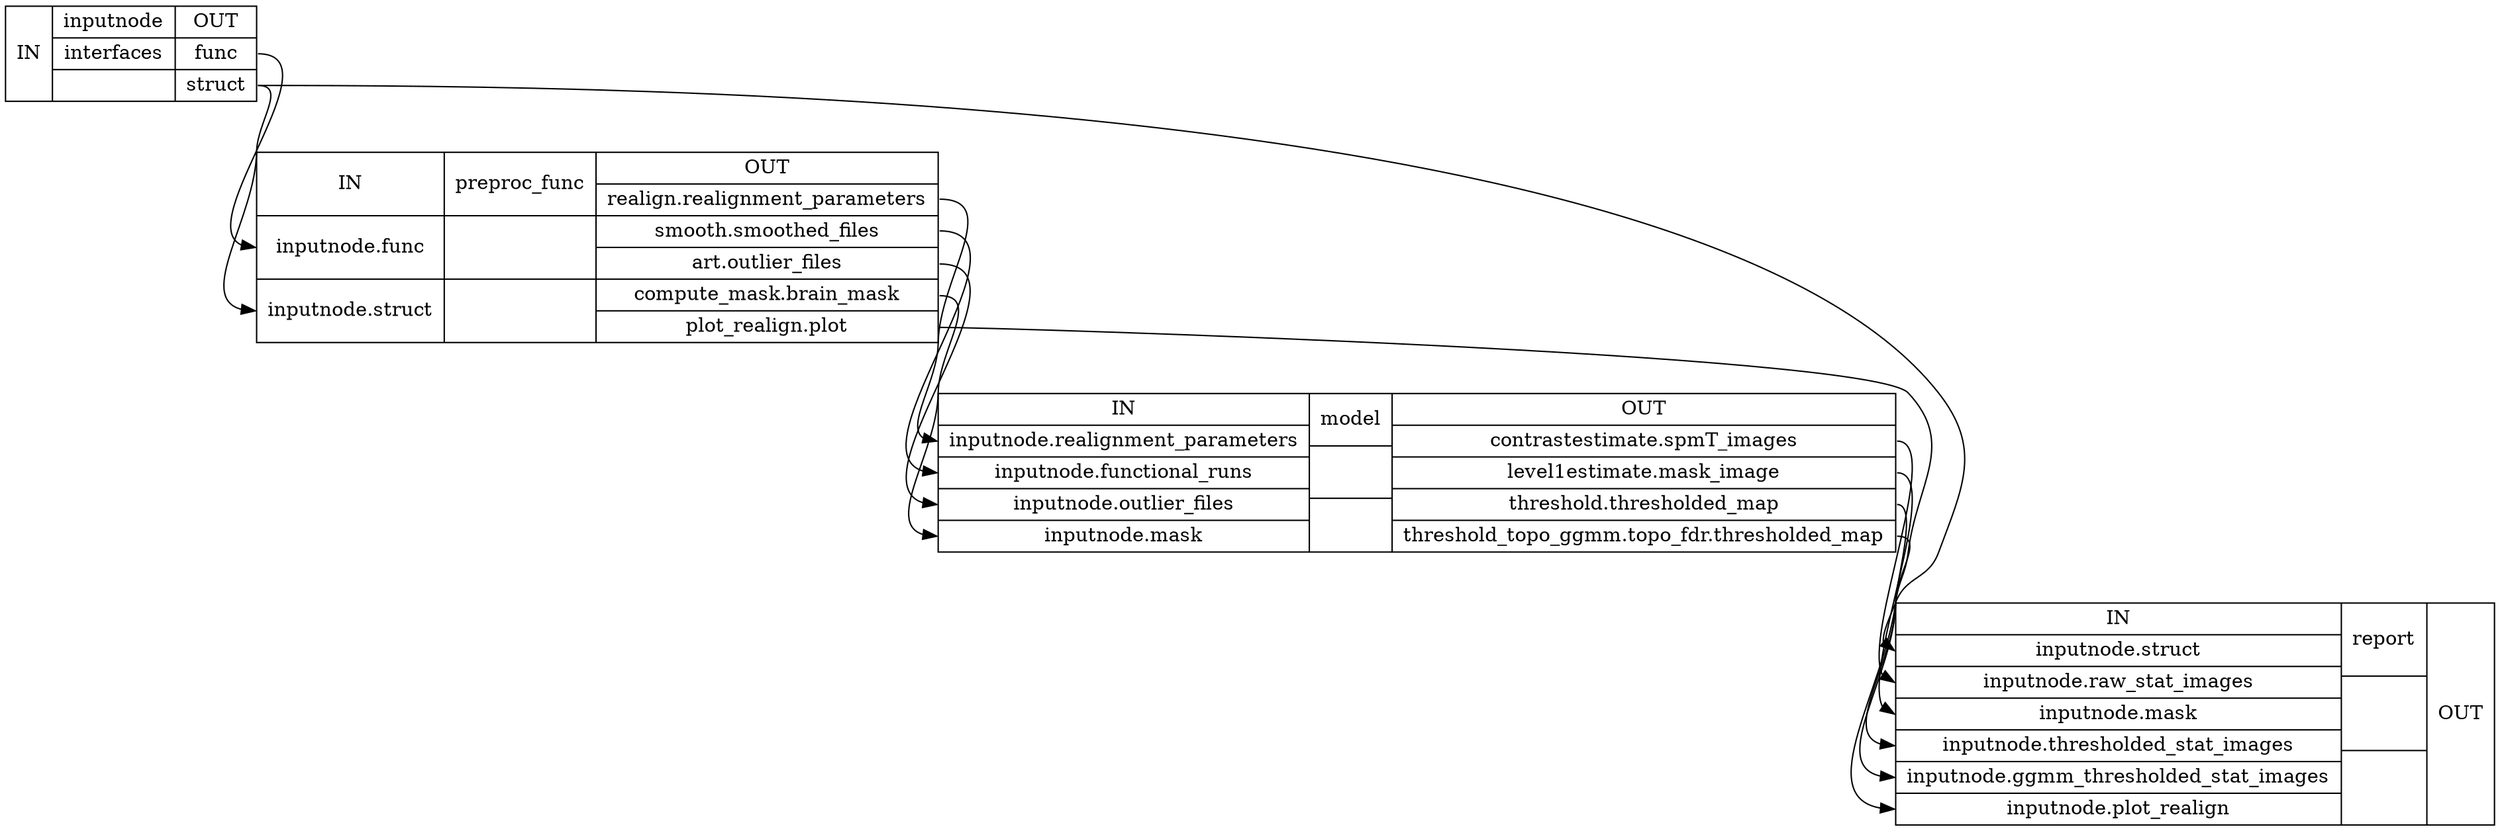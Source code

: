 digraph structs {
node [shape=record];
line_bisectioninputnode [label="{IN}|{ inputnode | interfaces |  }|{OUT|<outfunc> func|<outstruct> struct}"];
line_bisectionpreproc_func [label="{IN|<ininputnodefunc> inputnode.func|<ininputnodestruct> inputnode.struct}|{ preproc_func |  |  }|{OUT|<outrealignrealignmentparameters> realign.realignment_parameters|<outsmoothsmoothedfiles> smooth.smoothed_files|<outartoutlierfiles> art.outlier_files|<outcomputemaskbrainmask> compute_mask.brain_mask|<outplotrealignplot> plot_realign.plot}"];
line_bisectionmodel [label="{IN|<ininputnoderealignmentparameters> inputnode.realignment_parameters|<ininputnodefunctionalruns> inputnode.functional_runs|<ininputnodeoutlierfiles> inputnode.outlier_files|<ininputnodemask> inputnode.mask}|{ model |  |  }|{OUT|<outcontrastestimatespmTimages> contrastestimate.spmT_images|<outlevel1estimatemaskimage> level1estimate.mask_image|<outthresholdthresholdedmap> threshold.thresholded_map|<outthresholdtopoggmmtopofdrthresholdedmap> threshold_topo_ggmm.topo_fdr.thresholded_map}"];
line_bisectionreport [label="{IN|<ininputnodestruct> inputnode.struct|<ininputnoderawstatimages> inputnode.raw_stat_images|<ininputnodemask> inputnode.mask|<ininputnodethresholdedstatimages> inputnode.thresholded_stat_images|<ininputnodeggmmthresholdedstatimages> inputnode.ggmm_thresholded_stat_images|<ininputnodeplotrealign> inputnode.plot_realign}|{ report |  |  }|{OUT}"];
line_bisectioninputnode:outfunc:e -> line_bisectionpreproc_func:ininputnodefunc:w;
line_bisectioninputnode:outstruct:e -> line_bisectionpreproc_func:ininputnodestruct:w;
line_bisectionpreproc_func:outrealignrealignmentparameters:e -> line_bisectionmodel:ininputnoderealignmentparameters:w;
line_bisectionpreproc_func:outsmoothsmoothedfiles:e -> line_bisectionmodel:ininputnodefunctionalruns:w;
line_bisectionpreproc_func:outartoutlierfiles:e -> line_bisectionmodel:ininputnodeoutlierfiles:w;
line_bisectionpreproc_func:outcomputemaskbrainmask:e -> line_bisectionmodel:ininputnodemask:w;
line_bisectioninputnode:outstruct:e -> line_bisectionreport:ininputnodestruct:w;
line_bisectionmodel:outcontrastestimatespmTimages:e -> line_bisectionreport:ininputnoderawstatimages:w;
line_bisectionmodel:outlevel1estimatemaskimage:e -> line_bisectionreport:ininputnodemask:w;
line_bisectionmodel:outthresholdthresholdedmap:e -> line_bisectionreport:ininputnodethresholdedstatimages:w;
line_bisectionmodel:outthresholdtopoggmmtopofdrthresholdedmap:e -> line_bisectionreport:ininputnodeggmmthresholdedstatimages:w;
line_bisectionpreproc_func:outplotrealignplot:e -> line_bisectionreport:ininputnodeplotrealign:w;
}